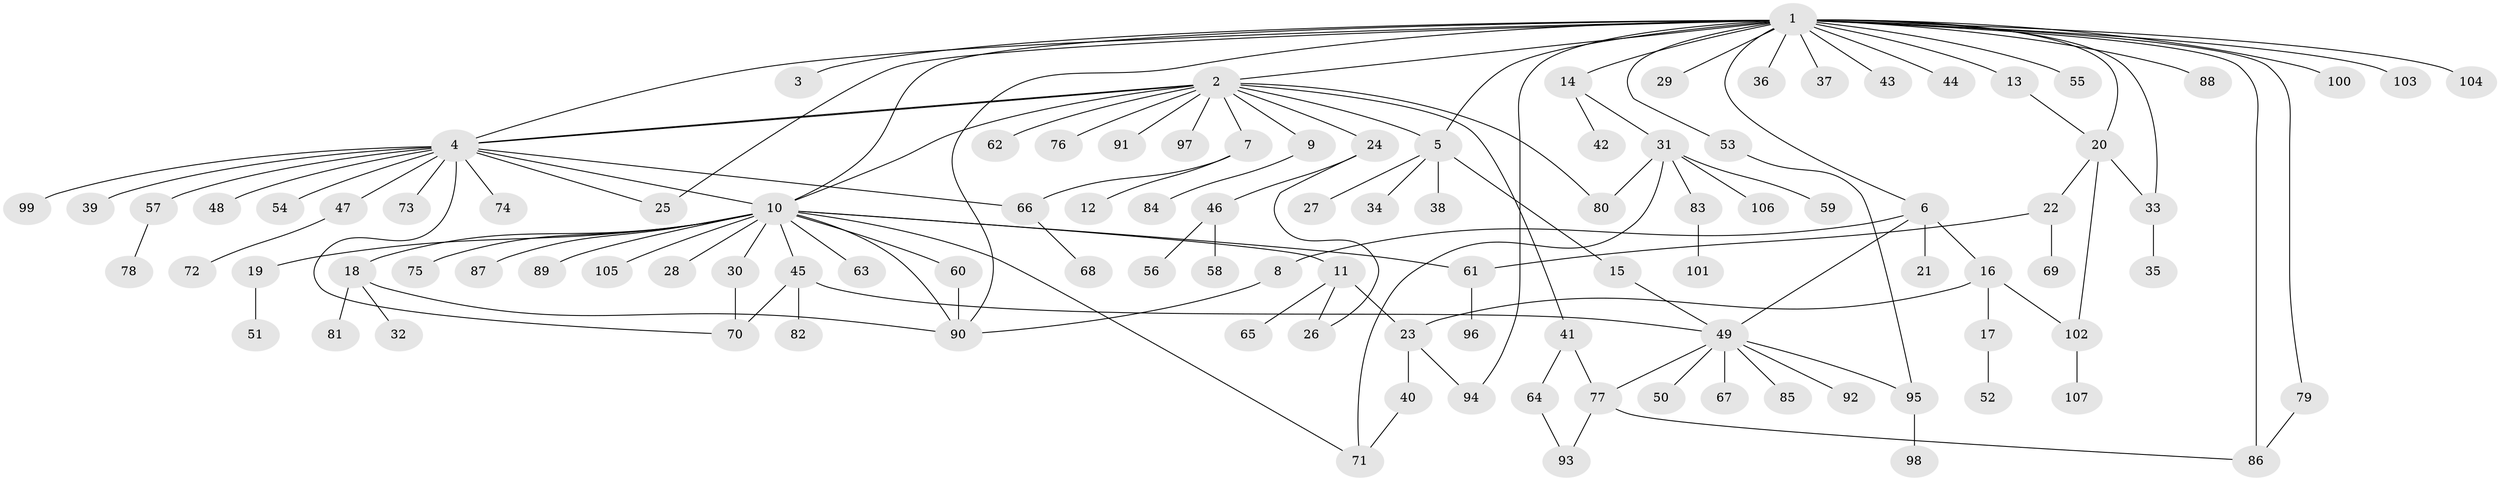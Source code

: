 // Generated by graph-tools (version 1.1) at 2025/01/03/09/25 03:01:51]
// undirected, 107 vertices, 136 edges
graph export_dot {
graph [start="1"]
  node [color=gray90,style=filled];
  1;
  2;
  3;
  4;
  5;
  6;
  7;
  8;
  9;
  10;
  11;
  12;
  13;
  14;
  15;
  16;
  17;
  18;
  19;
  20;
  21;
  22;
  23;
  24;
  25;
  26;
  27;
  28;
  29;
  30;
  31;
  32;
  33;
  34;
  35;
  36;
  37;
  38;
  39;
  40;
  41;
  42;
  43;
  44;
  45;
  46;
  47;
  48;
  49;
  50;
  51;
  52;
  53;
  54;
  55;
  56;
  57;
  58;
  59;
  60;
  61;
  62;
  63;
  64;
  65;
  66;
  67;
  68;
  69;
  70;
  71;
  72;
  73;
  74;
  75;
  76;
  77;
  78;
  79;
  80;
  81;
  82;
  83;
  84;
  85;
  86;
  87;
  88;
  89;
  90;
  91;
  92;
  93;
  94;
  95;
  96;
  97;
  98;
  99;
  100;
  101;
  102;
  103;
  104;
  105;
  106;
  107;
  1 -- 2;
  1 -- 3;
  1 -- 4;
  1 -- 5;
  1 -- 6;
  1 -- 10;
  1 -- 13;
  1 -- 14;
  1 -- 20;
  1 -- 25;
  1 -- 29;
  1 -- 33;
  1 -- 36;
  1 -- 37;
  1 -- 43;
  1 -- 44;
  1 -- 53;
  1 -- 55;
  1 -- 79;
  1 -- 86;
  1 -- 88;
  1 -- 90;
  1 -- 94;
  1 -- 100;
  1 -- 103;
  1 -- 104;
  2 -- 4;
  2 -- 4;
  2 -- 5;
  2 -- 7;
  2 -- 9;
  2 -- 10;
  2 -- 24;
  2 -- 41;
  2 -- 62;
  2 -- 76;
  2 -- 80;
  2 -- 91;
  2 -- 97;
  4 -- 10;
  4 -- 25;
  4 -- 39;
  4 -- 47;
  4 -- 48;
  4 -- 54;
  4 -- 57;
  4 -- 66;
  4 -- 70;
  4 -- 73;
  4 -- 74;
  4 -- 99;
  5 -- 15;
  5 -- 27;
  5 -- 34;
  5 -- 38;
  6 -- 8;
  6 -- 16;
  6 -- 21;
  6 -- 49;
  7 -- 12;
  7 -- 66;
  8 -- 90;
  9 -- 84;
  10 -- 11;
  10 -- 18;
  10 -- 19;
  10 -- 28;
  10 -- 30;
  10 -- 45;
  10 -- 60;
  10 -- 61;
  10 -- 63;
  10 -- 71;
  10 -- 75;
  10 -- 87;
  10 -- 89;
  10 -- 90;
  10 -- 105;
  11 -- 23;
  11 -- 26;
  11 -- 65;
  13 -- 20;
  14 -- 31;
  14 -- 42;
  15 -- 49;
  16 -- 17;
  16 -- 23;
  16 -- 102;
  17 -- 52;
  18 -- 32;
  18 -- 81;
  18 -- 90;
  19 -- 51;
  20 -- 22;
  20 -- 33;
  20 -- 102;
  22 -- 61;
  22 -- 69;
  23 -- 40;
  23 -- 94;
  24 -- 26;
  24 -- 46;
  30 -- 70;
  31 -- 59;
  31 -- 71;
  31 -- 80;
  31 -- 83;
  31 -- 106;
  33 -- 35;
  40 -- 71;
  41 -- 64;
  41 -- 77;
  45 -- 49;
  45 -- 70;
  45 -- 82;
  46 -- 56;
  46 -- 58;
  47 -- 72;
  49 -- 50;
  49 -- 67;
  49 -- 77;
  49 -- 85;
  49 -- 92;
  49 -- 95;
  53 -- 95;
  57 -- 78;
  60 -- 90;
  61 -- 96;
  64 -- 93;
  66 -- 68;
  77 -- 86;
  77 -- 93;
  79 -- 86;
  83 -- 101;
  95 -- 98;
  102 -- 107;
}
